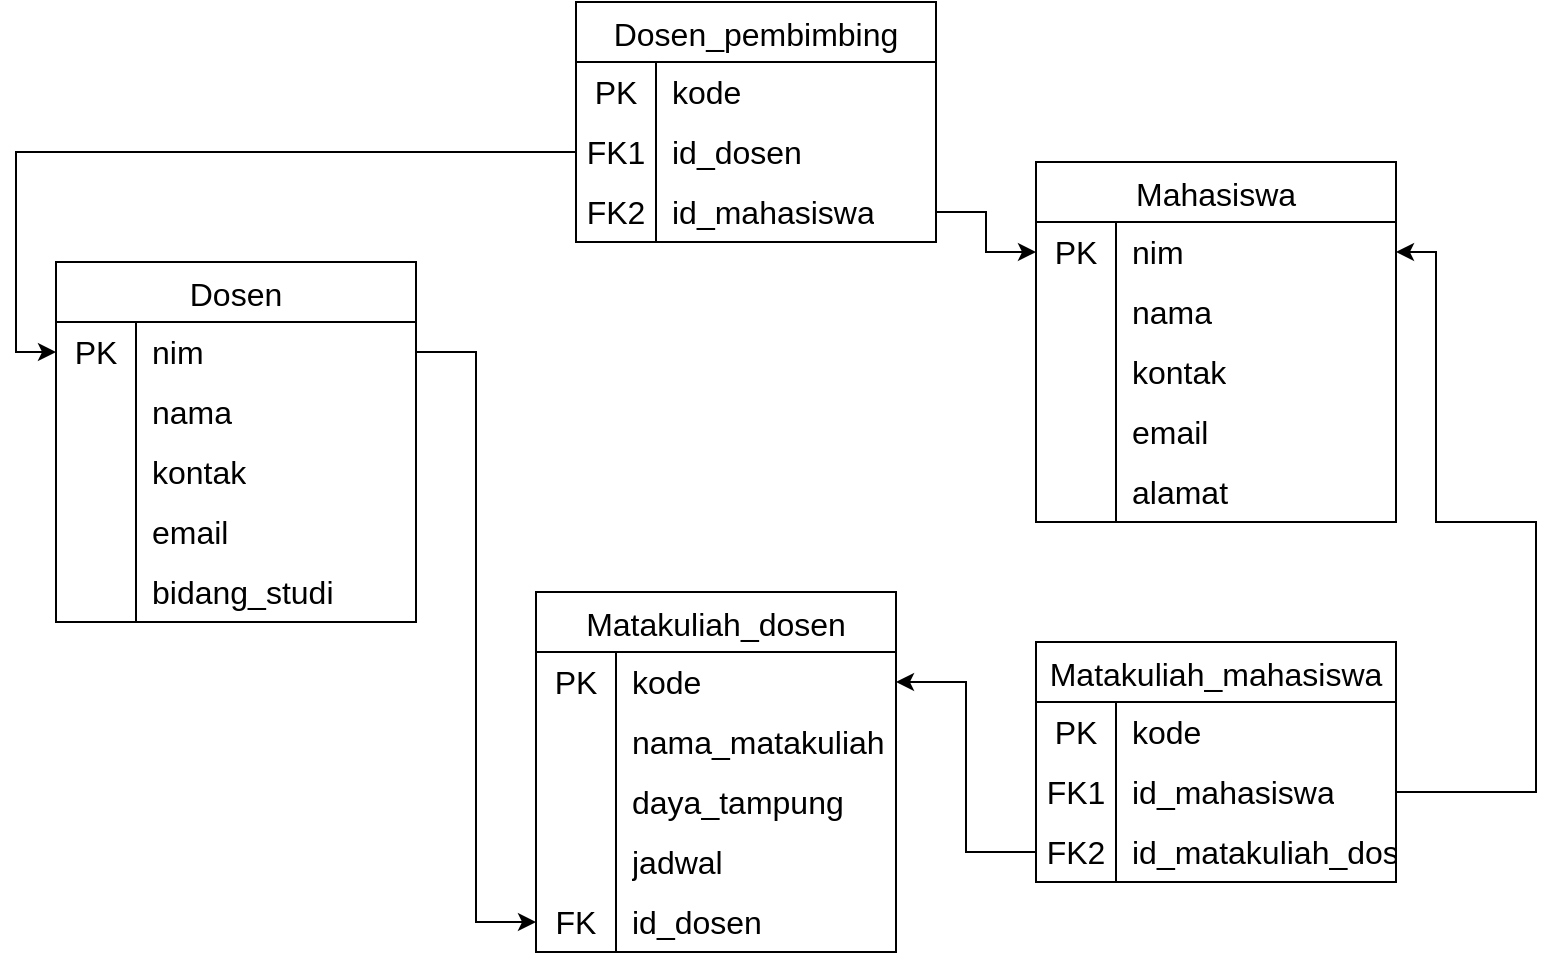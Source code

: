 <mxfile version="22.0.3" type="github">
  <diagram name="Page-1" id="9f46799a-70d6-7492-0946-bef42562c5a5">
    <mxGraphModel dx="1102" dy="594" grid="1" gridSize="10" guides="1" tooltips="1" connect="1" arrows="1" fold="1" page="1" pageScale="1" pageWidth="1100" pageHeight="850" background="none" math="0" shadow="0">
      <root>
        <mxCell id="0" />
        <mxCell id="1" parent="0" />
        <mxCell id="nRYLa2IjuvvYBvfxwcTT-1" value="Dosen" style="shape=table;startSize=30;container=1;collapsible=0;childLayout=tableLayout;fixedRows=1;rowLines=0;fontStyle=0;strokeColor=default;fontSize=16;" vertex="1" parent="1">
          <mxGeometry x="130" y="170" width="180" height="180" as="geometry" />
        </mxCell>
        <mxCell id="nRYLa2IjuvvYBvfxwcTT-2" value="" style="shape=tableRow;horizontal=0;startSize=0;swimlaneHead=0;swimlaneBody=0;top=0;left=0;bottom=0;right=0;collapsible=0;dropTarget=0;fillColor=none;points=[[0,0.5],[1,0.5]];portConstraint=eastwest;strokeColor=inherit;fontSize=16;" vertex="1" parent="nRYLa2IjuvvYBvfxwcTT-1">
          <mxGeometry y="30" width="180" height="30" as="geometry" />
        </mxCell>
        <mxCell id="nRYLa2IjuvvYBvfxwcTT-3" value="PK" style="shape=partialRectangle;html=1;whiteSpace=wrap;connectable=0;fillColor=none;top=0;left=0;bottom=0;right=0;overflow=hidden;pointerEvents=1;strokeColor=inherit;fontSize=16;" vertex="1" parent="nRYLa2IjuvvYBvfxwcTT-2">
          <mxGeometry width="40" height="30" as="geometry">
            <mxRectangle width="40" height="30" as="alternateBounds" />
          </mxGeometry>
        </mxCell>
        <mxCell id="nRYLa2IjuvvYBvfxwcTT-4" value="nim" style="shape=partialRectangle;html=1;whiteSpace=wrap;connectable=0;fillColor=none;top=0;left=0;bottom=0;right=0;align=left;spacingLeft=6;overflow=hidden;strokeColor=inherit;fontSize=16;" vertex="1" parent="nRYLa2IjuvvYBvfxwcTT-2">
          <mxGeometry x="40" width="140" height="30" as="geometry">
            <mxRectangle width="140" height="30" as="alternateBounds" />
          </mxGeometry>
        </mxCell>
        <mxCell id="nRYLa2IjuvvYBvfxwcTT-5" value="" style="shape=tableRow;horizontal=0;startSize=0;swimlaneHead=0;swimlaneBody=0;top=0;left=0;bottom=0;right=0;collapsible=0;dropTarget=0;fillColor=none;points=[[0,0.5],[1,0.5]];portConstraint=eastwest;strokeColor=inherit;fontSize=16;" vertex="1" parent="nRYLa2IjuvvYBvfxwcTT-1">
          <mxGeometry y="60" width="180" height="30" as="geometry" />
        </mxCell>
        <mxCell id="nRYLa2IjuvvYBvfxwcTT-6" value="" style="shape=partialRectangle;html=1;whiteSpace=wrap;connectable=0;fillColor=none;top=0;left=0;bottom=0;right=0;overflow=hidden;strokeColor=inherit;fontSize=16;" vertex="1" parent="nRYLa2IjuvvYBvfxwcTT-5">
          <mxGeometry width="40" height="30" as="geometry">
            <mxRectangle width="40" height="30" as="alternateBounds" />
          </mxGeometry>
        </mxCell>
        <mxCell id="nRYLa2IjuvvYBvfxwcTT-7" value="nama" style="shape=partialRectangle;html=1;whiteSpace=wrap;connectable=0;fillColor=none;top=0;left=0;bottom=0;right=0;align=left;spacingLeft=6;overflow=hidden;strokeColor=inherit;fontSize=16;" vertex="1" parent="nRYLa2IjuvvYBvfxwcTT-5">
          <mxGeometry x="40" width="140" height="30" as="geometry">
            <mxRectangle width="140" height="30" as="alternateBounds" />
          </mxGeometry>
        </mxCell>
        <mxCell id="nRYLa2IjuvvYBvfxwcTT-8" value="" style="shape=tableRow;horizontal=0;startSize=0;swimlaneHead=0;swimlaneBody=0;top=0;left=0;bottom=0;right=0;collapsible=0;dropTarget=0;fillColor=none;points=[[0,0.5],[1,0.5]];portConstraint=eastwest;strokeColor=inherit;fontSize=16;" vertex="1" parent="nRYLa2IjuvvYBvfxwcTT-1">
          <mxGeometry y="90" width="180" height="30" as="geometry" />
        </mxCell>
        <mxCell id="nRYLa2IjuvvYBvfxwcTT-9" value="" style="shape=partialRectangle;html=1;whiteSpace=wrap;connectable=0;fillColor=none;top=0;left=0;bottom=0;right=0;overflow=hidden;strokeColor=inherit;fontSize=16;" vertex="1" parent="nRYLa2IjuvvYBvfxwcTT-8">
          <mxGeometry width="40" height="30" as="geometry">
            <mxRectangle width="40" height="30" as="alternateBounds" />
          </mxGeometry>
        </mxCell>
        <mxCell id="nRYLa2IjuvvYBvfxwcTT-10" value="kontak" style="shape=partialRectangle;html=1;whiteSpace=wrap;connectable=0;fillColor=none;top=0;left=0;bottom=0;right=0;align=left;spacingLeft=6;overflow=hidden;strokeColor=inherit;fontSize=16;" vertex="1" parent="nRYLa2IjuvvYBvfxwcTT-8">
          <mxGeometry x="40" width="140" height="30" as="geometry">
            <mxRectangle width="140" height="30" as="alternateBounds" />
          </mxGeometry>
        </mxCell>
        <mxCell id="nRYLa2IjuvvYBvfxwcTT-11" style="shape=tableRow;horizontal=0;startSize=0;swimlaneHead=0;swimlaneBody=0;top=0;left=0;bottom=0;right=0;collapsible=0;dropTarget=0;fillColor=none;points=[[0,0.5],[1,0.5]];portConstraint=eastwest;strokeColor=inherit;fontSize=16;" vertex="1" parent="nRYLa2IjuvvYBvfxwcTT-1">
          <mxGeometry y="120" width="180" height="30" as="geometry" />
        </mxCell>
        <mxCell id="nRYLa2IjuvvYBvfxwcTT-12" style="shape=partialRectangle;html=1;whiteSpace=wrap;connectable=0;fillColor=none;top=0;left=0;bottom=0;right=0;overflow=hidden;strokeColor=inherit;fontSize=16;" vertex="1" parent="nRYLa2IjuvvYBvfxwcTT-11">
          <mxGeometry width="40" height="30" as="geometry">
            <mxRectangle width="40" height="30" as="alternateBounds" />
          </mxGeometry>
        </mxCell>
        <mxCell id="nRYLa2IjuvvYBvfxwcTT-13" value="email" style="shape=partialRectangle;html=1;whiteSpace=wrap;connectable=0;fillColor=none;top=0;left=0;bottom=0;right=0;align=left;spacingLeft=6;overflow=hidden;strokeColor=inherit;fontSize=16;" vertex="1" parent="nRYLa2IjuvvYBvfxwcTT-11">
          <mxGeometry x="40" width="140" height="30" as="geometry">
            <mxRectangle width="140" height="30" as="alternateBounds" />
          </mxGeometry>
        </mxCell>
        <mxCell id="nRYLa2IjuvvYBvfxwcTT-44" style="shape=tableRow;horizontal=0;startSize=0;swimlaneHead=0;swimlaneBody=0;top=0;left=0;bottom=0;right=0;collapsible=0;dropTarget=0;fillColor=none;points=[[0,0.5],[1,0.5]];portConstraint=eastwest;strokeColor=inherit;fontSize=16;" vertex="1" parent="nRYLa2IjuvvYBvfxwcTT-1">
          <mxGeometry y="150" width="180" height="30" as="geometry" />
        </mxCell>
        <mxCell id="nRYLa2IjuvvYBvfxwcTT-45" style="shape=partialRectangle;html=1;whiteSpace=wrap;connectable=0;fillColor=none;top=0;left=0;bottom=0;right=0;overflow=hidden;strokeColor=inherit;fontSize=16;" vertex="1" parent="nRYLa2IjuvvYBvfxwcTT-44">
          <mxGeometry width="40" height="30" as="geometry">
            <mxRectangle width="40" height="30" as="alternateBounds" />
          </mxGeometry>
        </mxCell>
        <mxCell id="nRYLa2IjuvvYBvfxwcTT-46" value="bidang_studi" style="shape=partialRectangle;html=1;whiteSpace=wrap;connectable=0;fillColor=none;top=0;left=0;bottom=0;right=0;align=left;spacingLeft=6;overflow=hidden;strokeColor=inherit;fontSize=16;" vertex="1" parent="nRYLa2IjuvvYBvfxwcTT-44">
          <mxGeometry x="40" width="140" height="30" as="geometry">
            <mxRectangle width="140" height="30" as="alternateBounds" />
          </mxGeometry>
        </mxCell>
        <mxCell id="nRYLa2IjuvvYBvfxwcTT-14" value="Mahasiswa" style="shape=table;startSize=30;container=1;collapsible=0;childLayout=tableLayout;fixedRows=1;rowLines=0;fontStyle=0;strokeColor=default;fontSize=16;" vertex="1" parent="1">
          <mxGeometry x="620" y="120" width="180" height="180" as="geometry" />
        </mxCell>
        <mxCell id="nRYLa2IjuvvYBvfxwcTT-15" value="" style="shape=tableRow;horizontal=0;startSize=0;swimlaneHead=0;swimlaneBody=0;top=0;left=0;bottom=0;right=0;collapsible=0;dropTarget=0;fillColor=none;points=[[0,0.5],[1,0.5]];portConstraint=eastwest;strokeColor=inherit;fontSize=16;" vertex="1" parent="nRYLa2IjuvvYBvfxwcTT-14">
          <mxGeometry y="30" width="180" height="30" as="geometry" />
        </mxCell>
        <mxCell id="nRYLa2IjuvvYBvfxwcTT-16" value="PK" style="shape=partialRectangle;html=1;whiteSpace=wrap;connectable=0;fillColor=none;top=0;left=0;bottom=0;right=0;overflow=hidden;pointerEvents=1;strokeColor=inherit;fontSize=16;" vertex="1" parent="nRYLa2IjuvvYBvfxwcTT-15">
          <mxGeometry width="40" height="30" as="geometry">
            <mxRectangle width="40" height="30" as="alternateBounds" />
          </mxGeometry>
        </mxCell>
        <mxCell id="nRYLa2IjuvvYBvfxwcTT-17" value="nim" style="shape=partialRectangle;html=1;whiteSpace=wrap;connectable=0;fillColor=none;top=0;left=0;bottom=0;right=0;align=left;spacingLeft=6;overflow=hidden;strokeColor=inherit;fontSize=16;" vertex="1" parent="nRYLa2IjuvvYBvfxwcTT-15">
          <mxGeometry x="40" width="140" height="30" as="geometry">
            <mxRectangle width="140" height="30" as="alternateBounds" />
          </mxGeometry>
        </mxCell>
        <mxCell id="nRYLa2IjuvvYBvfxwcTT-18" value="" style="shape=tableRow;horizontal=0;startSize=0;swimlaneHead=0;swimlaneBody=0;top=0;left=0;bottom=0;right=0;collapsible=0;dropTarget=0;fillColor=none;points=[[0,0.5],[1,0.5]];portConstraint=eastwest;strokeColor=inherit;fontSize=16;" vertex="1" parent="nRYLa2IjuvvYBvfxwcTT-14">
          <mxGeometry y="60" width="180" height="30" as="geometry" />
        </mxCell>
        <mxCell id="nRYLa2IjuvvYBvfxwcTT-19" value="" style="shape=partialRectangle;html=1;whiteSpace=wrap;connectable=0;fillColor=none;top=0;left=0;bottom=0;right=0;overflow=hidden;strokeColor=inherit;fontSize=16;" vertex="1" parent="nRYLa2IjuvvYBvfxwcTT-18">
          <mxGeometry width="40" height="30" as="geometry">
            <mxRectangle width="40" height="30" as="alternateBounds" />
          </mxGeometry>
        </mxCell>
        <mxCell id="nRYLa2IjuvvYBvfxwcTT-20" value="nama" style="shape=partialRectangle;html=1;whiteSpace=wrap;connectable=0;fillColor=none;top=0;left=0;bottom=0;right=0;align=left;spacingLeft=6;overflow=hidden;strokeColor=inherit;fontSize=16;" vertex="1" parent="nRYLa2IjuvvYBvfxwcTT-18">
          <mxGeometry x="40" width="140" height="30" as="geometry">
            <mxRectangle width="140" height="30" as="alternateBounds" />
          </mxGeometry>
        </mxCell>
        <mxCell id="nRYLa2IjuvvYBvfxwcTT-21" value="" style="shape=tableRow;horizontal=0;startSize=0;swimlaneHead=0;swimlaneBody=0;top=0;left=0;bottom=0;right=0;collapsible=0;dropTarget=0;fillColor=none;points=[[0,0.5],[1,0.5]];portConstraint=eastwest;strokeColor=inherit;fontSize=16;" vertex="1" parent="nRYLa2IjuvvYBvfxwcTT-14">
          <mxGeometry y="90" width="180" height="30" as="geometry" />
        </mxCell>
        <mxCell id="nRYLa2IjuvvYBvfxwcTT-22" value="" style="shape=partialRectangle;html=1;whiteSpace=wrap;connectable=0;fillColor=none;top=0;left=0;bottom=0;right=0;overflow=hidden;strokeColor=inherit;fontSize=16;" vertex="1" parent="nRYLa2IjuvvYBvfxwcTT-21">
          <mxGeometry width="40" height="30" as="geometry">
            <mxRectangle width="40" height="30" as="alternateBounds" />
          </mxGeometry>
        </mxCell>
        <mxCell id="nRYLa2IjuvvYBvfxwcTT-23" value="kontak" style="shape=partialRectangle;html=1;whiteSpace=wrap;connectable=0;fillColor=none;top=0;left=0;bottom=0;right=0;align=left;spacingLeft=6;overflow=hidden;strokeColor=inherit;fontSize=16;" vertex="1" parent="nRYLa2IjuvvYBvfxwcTT-21">
          <mxGeometry x="40" width="140" height="30" as="geometry">
            <mxRectangle width="140" height="30" as="alternateBounds" />
          </mxGeometry>
        </mxCell>
        <mxCell id="nRYLa2IjuvvYBvfxwcTT-24" style="shape=tableRow;horizontal=0;startSize=0;swimlaneHead=0;swimlaneBody=0;top=0;left=0;bottom=0;right=0;collapsible=0;dropTarget=0;fillColor=none;points=[[0,0.5],[1,0.5]];portConstraint=eastwest;strokeColor=inherit;fontSize=16;" vertex="1" parent="nRYLa2IjuvvYBvfxwcTT-14">
          <mxGeometry y="120" width="180" height="30" as="geometry" />
        </mxCell>
        <mxCell id="nRYLa2IjuvvYBvfxwcTT-25" style="shape=partialRectangle;html=1;whiteSpace=wrap;connectable=0;fillColor=none;top=0;left=0;bottom=0;right=0;overflow=hidden;strokeColor=inherit;fontSize=16;" vertex="1" parent="nRYLa2IjuvvYBvfxwcTT-24">
          <mxGeometry width="40" height="30" as="geometry">
            <mxRectangle width="40" height="30" as="alternateBounds" />
          </mxGeometry>
        </mxCell>
        <mxCell id="nRYLa2IjuvvYBvfxwcTT-26" value="email" style="shape=partialRectangle;html=1;whiteSpace=wrap;connectable=0;fillColor=none;top=0;left=0;bottom=0;right=0;align=left;spacingLeft=6;overflow=hidden;strokeColor=inherit;fontSize=16;" vertex="1" parent="nRYLa2IjuvvYBvfxwcTT-24">
          <mxGeometry x="40" width="140" height="30" as="geometry">
            <mxRectangle width="140" height="30" as="alternateBounds" />
          </mxGeometry>
        </mxCell>
        <mxCell id="nRYLa2IjuvvYBvfxwcTT-47" style="shape=tableRow;horizontal=0;startSize=0;swimlaneHead=0;swimlaneBody=0;top=0;left=0;bottom=0;right=0;collapsible=0;dropTarget=0;fillColor=none;points=[[0,0.5],[1,0.5]];portConstraint=eastwest;strokeColor=inherit;fontSize=16;" vertex="1" parent="nRYLa2IjuvvYBvfxwcTT-14">
          <mxGeometry y="150" width="180" height="30" as="geometry" />
        </mxCell>
        <mxCell id="nRYLa2IjuvvYBvfxwcTT-48" style="shape=partialRectangle;html=1;whiteSpace=wrap;connectable=0;fillColor=none;top=0;left=0;bottom=0;right=0;overflow=hidden;strokeColor=inherit;fontSize=16;" vertex="1" parent="nRYLa2IjuvvYBvfxwcTT-47">
          <mxGeometry width="40" height="30" as="geometry">
            <mxRectangle width="40" height="30" as="alternateBounds" />
          </mxGeometry>
        </mxCell>
        <mxCell id="nRYLa2IjuvvYBvfxwcTT-49" value="alamat" style="shape=partialRectangle;html=1;whiteSpace=wrap;connectable=0;fillColor=none;top=0;left=0;bottom=0;right=0;align=left;spacingLeft=6;overflow=hidden;strokeColor=inherit;fontSize=16;" vertex="1" parent="nRYLa2IjuvvYBvfxwcTT-47">
          <mxGeometry x="40" width="140" height="30" as="geometry">
            <mxRectangle width="140" height="30" as="alternateBounds" />
          </mxGeometry>
        </mxCell>
        <mxCell id="nRYLa2IjuvvYBvfxwcTT-27" value="Matakuliah_dosen" style="shape=table;startSize=30;container=1;collapsible=0;childLayout=tableLayout;fixedRows=1;rowLines=0;fontStyle=0;strokeColor=default;fontSize=16;" vertex="1" parent="1">
          <mxGeometry x="370" y="335" width="180" height="180" as="geometry" />
        </mxCell>
        <mxCell id="nRYLa2IjuvvYBvfxwcTT-28" value="" style="shape=tableRow;horizontal=0;startSize=0;swimlaneHead=0;swimlaneBody=0;top=0;left=0;bottom=0;right=0;collapsible=0;dropTarget=0;fillColor=none;points=[[0,0.5],[1,0.5]];portConstraint=eastwest;strokeColor=inherit;fontSize=16;" vertex="1" parent="nRYLa2IjuvvYBvfxwcTT-27">
          <mxGeometry y="30" width="180" height="30" as="geometry" />
        </mxCell>
        <mxCell id="nRYLa2IjuvvYBvfxwcTT-29" value="PK" style="shape=partialRectangle;html=1;whiteSpace=wrap;connectable=0;fillColor=none;top=0;left=0;bottom=0;right=0;overflow=hidden;pointerEvents=1;strokeColor=inherit;fontSize=16;" vertex="1" parent="nRYLa2IjuvvYBvfxwcTT-28">
          <mxGeometry width="40" height="30" as="geometry">
            <mxRectangle width="40" height="30" as="alternateBounds" />
          </mxGeometry>
        </mxCell>
        <mxCell id="nRYLa2IjuvvYBvfxwcTT-30" value="kode" style="shape=partialRectangle;html=1;whiteSpace=wrap;connectable=0;fillColor=none;top=0;left=0;bottom=0;right=0;align=left;spacingLeft=6;overflow=hidden;strokeColor=inherit;fontSize=16;" vertex="1" parent="nRYLa2IjuvvYBvfxwcTT-28">
          <mxGeometry x="40" width="140" height="30" as="geometry">
            <mxRectangle width="140" height="30" as="alternateBounds" />
          </mxGeometry>
        </mxCell>
        <mxCell id="nRYLa2IjuvvYBvfxwcTT-31" value="" style="shape=tableRow;horizontal=0;startSize=0;swimlaneHead=0;swimlaneBody=0;top=0;left=0;bottom=0;right=0;collapsible=0;dropTarget=0;fillColor=none;points=[[0,0.5],[1,0.5]];portConstraint=eastwest;strokeColor=inherit;fontSize=16;" vertex="1" parent="nRYLa2IjuvvYBvfxwcTT-27">
          <mxGeometry y="60" width="180" height="30" as="geometry" />
        </mxCell>
        <mxCell id="nRYLa2IjuvvYBvfxwcTT-32" value="" style="shape=partialRectangle;html=1;whiteSpace=wrap;connectable=0;fillColor=none;top=0;left=0;bottom=0;right=0;overflow=hidden;strokeColor=inherit;fontSize=16;" vertex="1" parent="nRYLa2IjuvvYBvfxwcTT-31">
          <mxGeometry width="40" height="30" as="geometry">
            <mxRectangle width="40" height="30" as="alternateBounds" />
          </mxGeometry>
        </mxCell>
        <mxCell id="nRYLa2IjuvvYBvfxwcTT-33" value="nama_matakuliah" style="shape=partialRectangle;html=1;whiteSpace=wrap;connectable=0;fillColor=none;top=0;left=0;bottom=0;right=0;align=left;spacingLeft=6;overflow=hidden;strokeColor=inherit;fontSize=16;" vertex="1" parent="nRYLa2IjuvvYBvfxwcTT-31">
          <mxGeometry x="40" width="140" height="30" as="geometry">
            <mxRectangle width="140" height="30" as="alternateBounds" />
          </mxGeometry>
        </mxCell>
        <mxCell id="nRYLa2IjuvvYBvfxwcTT-34" value="" style="shape=tableRow;horizontal=0;startSize=0;swimlaneHead=0;swimlaneBody=0;top=0;left=0;bottom=0;right=0;collapsible=0;dropTarget=0;fillColor=none;points=[[0,0.5],[1,0.5]];portConstraint=eastwest;strokeColor=inherit;fontSize=16;" vertex="1" parent="nRYLa2IjuvvYBvfxwcTT-27">
          <mxGeometry y="90" width="180" height="30" as="geometry" />
        </mxCell>
        <mxCell id="nRYLa2IjuvvYBvfxwcTT-35" value="" style="shape=partialRectangle;html=1;whiteSpace=wrap;connectable=0;fillColor=none;top=0;left=0;bottom=0;right=0;overflow=hidden;strokeColor=inherit;fontSize=16;" vertex="1" parent="nRYLa2IjuvvYBvfxwcTT-34">
          <mxGeometry width="40" height="30" as="geometry">
            <mxRectangle width="40" height="30" as="alternateBounds" />
          </mxGeometry>
        </mxCell>
        <mxCell id="nRYLa2IjuvvYBvfxwcTT-36" value="daya_tampung" style="shape=partialRectangle;html=1;whiteSpace=wrap;connectable=0;fillColor=none;top=0;left=0;bottom=0;right=0;align=left;spacingLeft=6;overflow=hidden;strokeColor=inherit;fontSize=16;" vertex="1" parent="nRYLa2IjuvvYBvfxwcTT-34">
          <mxGeometry x="40" width="140" height="30" as="geometry">
            <mxRectangle width="140" height="30" as="alternateBounds" />
          </mxGeometry>
        </mxCell>
        <mxCell id="nRYLa2IjuvvYBvfxwcTT-83" style="shape=tableRow;horizontal=0;startSize=0;swimlaneHead=0;swimlaneBody=0;top=0;left=0;bottom=0;right=0;collapsible=0;dropTarget=0;fillColor=none;points=[[0,0.5],[1,0.5]];portConstraint=eastwest;strokeColor=inherit;fontSize=16;" vertex="1" parent="nRYLa2IjuvvYBvfxwcTT-27">
          <mxGeometry y="120" width="180" height="30" as="geometry" />
        </mxCell>
        <mxCell id="nRYLa2IjuvvYBvfxwcTT-84" style="shape=partialRectangle;html=1;whiteSpace=wrap;connectable=0;fillColor=none;top=0;left=0;bottom=0;right=0;overflow=hidden;strokeColor=inherit;fontSize=16;" vertex="1" parent="nRYLa2IjuvvYBvfxwcTT-83">
          <mxGeometry width="40" height="30" as="geometry">
            <mxRectangle width="40" height="30" as="alternateBounds" />
          </mxGeometry>
        </mxCell>
        <mxCell id="nRYLa2IjuvvYBvfxwcTT-85" value="jadwal" style="shape=partialRectangle;html=1;whiteSpace=wrap;connectable=0;fillColor=none;top=0;left=0;bottom=0;right=0;align=left;spacingLeft=6;overflow=hidden;strokeColor=inherit;fontSize=16;" vertex="1" parent="nRYLa2IjuvvYBvfxwcTT-83">
          <mxGeometry x="40" width="140" height="30" as="geometry">
            <mxRectangle width="140" height="30" as="alternateBounds" />
          </mxGeometry>
        </mxCell>
        <mxCell id="nRYLa2IjuvvYBvfxwcTT-40" style="shape=tableRow;horizontal=0;startSize=0;swimlaneHead=0;swimlaneBody=0;top=0;left=0;bottom=0;right=0;collapsible=0;dropTarget=0;fillColor=none;points=[[0,0.5],[1,0.5]];portConstraint=eastwest;strokeColor=inherit;fontSize=16;" vertex="1" parent="nRYLa2IjuvvYBvfxwcTT-27">
          <mxGeometry y="150" width="180" height="30" as="geometry" />
        </mxCell>
        <mxCell id="nRYLa2IjuvvYBvfxwcTT-41" value="FK" style="shape=partialRectangle;html=1;whiteSpace=wrap;connectable=0;fillColor=none;top=0;left=0;bottom=0;right=0;overflow=hidden;strokeColor=inherit;fontSize=16;" vertex="1" parent="nRYLa2IjuvvYBvfxwcTT-40">
          <mxGeometry width="40" height="30" as="geometry">
            <mxRectangle width="40" height="30" as="alternateBounds" />
          </mxGeometry>
        </mxCell>
        <mxCell id="nRYLa2IjuvvYBvfxwcTT-42" value="id_dosen" style="shape=partialRectangle;html=1;whiteSpace=wrap;connectable=0;fillColor=none;top=0;left=0;bottom=0;right=0;align=left;spacingLeft=6;overflow=hidden;strokeColor=inherit;fontSize=16;" vertex="1" parent="nRYLa2IjuvvYBvfxwcTT-40">
          <mxGeometry x="40" width="140" height="30" as="geometry">
            <mxRectangle width="140" height="30" as="alternateBounds" />
          </mxGeometry>
        </mxCell>
        <mxCell id="nRYLa2IjuvvYBvfxwcTT-43" style="edgeStyle=orthogonalEdgeStyle;rounded=0;orthogonalLoop=1;jettySize=auto;html=1;entryX=0;entryY=0.5;entryDx=0;entryDy=0;" edge="1" parent="1" source="nRYLa2IjuvvYBvfxwcTT-2" target="nRYLa2IjuvvYBvfxwcTT-40">
          <mxGeometry relative="1" as="geometry" />
        </mxCell>
        <mxCell id="nRYLa2IjuvvYBvfxwcTT-50" value="Dosen_pembimbing" style="shape=table;startSize=30;container=1;collapsible=0;childLayout=tableLayout;fixedRows=1;rowLines=0;fontStyle=0;strokeColor=default;fontSize=16;" vertex="1" parent="1">
          <mxGeometry x="390" y="40" width="180" height="120" as="geometry" />
        </mxCell>
        <mxCell id="nRYLa2IjuvvYBvfxwcTT-51" value="" style="shape=tableRow;horizontal=0;startSize=0;swimlaneHead=0;swimlaneBody=0;top=0;left=0;bottom=0;right=0;collapsible=0;dropTarget=0;fillColor=none;points=[[0,0.5],[1,0.5]];portConstraint=eastwest;strokeColor=inherit;fontSize=16;" vertex="1" parent="nRYLa2IjuvvYBvfxwcTT-50">
          <mxGeometry y="30" width="180" height="30" as="geometry" />
        </mxCell>
        <mxCell id="nRYLa2IjuvvYBvfxwcTT-52" value="PK" style="shape=partialRectangle;html=1;whiteSpace=wrap;connectable=0;fillColor=none;top=0;left=0;bottom=0;right=0;overflow=hidden;pointerEvents=1;strokeColor=inherit;fontSize=16;" vertex="1" parent="nRYLa2IjuvvYBvfxwcTT-51">
          <mxGeometry width="40" height="30" as="geometry">
            <mxRectangle width="40" height="30" as="alternateBounds" />
          </mxGeometry>
        </mxCell>
        <mxCell id="nRYLa2IjuvvYBvfxwcTT-53" value="kode" style="shape=partialRectangle;html=1;whiteSpace=wrap;connectable=0;fillColor=none;top=0;left=0;bottom=0;right=0;align=left;spacingLeft=6;overflow=hidden;strokeColor=inherit;fontSize=16;" vertex="1" parent="nRYLa2IjuvvYBvfxwcTT-51">
          <mxGeometry x="40" width="140" height="30" as="geometry">
            <mxRectangle width="140" height="30" as="alternateBounds" />
          </mxGeometry>
        </mxCell>
        <mxCell id="nRYLa2IjuvvYBvfxwcTT-54" value="" style="shape=tableRow;horizontal=0;startSize=0;swimlaneHead=0;swimlaneBody=0;top=0;left=0;bottom=0;right=0;collapsible=0;dropTarget=0;fillColor=none;points=[[0,0.5],[1,0.5]];portConstraint=eastwest;strokeColor=inherit;fontSize=16;" vertex="1" parent="nRYLa2IjuvvYBvfxwcTT-50">
          <mxGeometry y="60" width="180" height="30" as="geometry" />
        </mxCell>
        <mxCell id="nRYLa2IjuvvYBvfxwcTT-55" value="FK1" style="shape=partialRectangle;html=1;whiteSpace=wrap;connectable=0;fillColor=none;top=0;left=0;bottom=0;right=0;overflow=hidden;strokeColor=inherit;fontSize=16;" vertex="1" parent="nRYLa2IjuvvYBvfxwcTT-54">
          <mxGeometry width="40" height="30" as="geometry">
            <mxRectangle width="40" height="30" as="alternateBounds" />
          </mxGeometry>
        </mxCell>
        <mxCell id="nRYLa2IjuvvYBvfxwcTT-56" value="id_dosen" style="shape=partialRectangle;html=1;whiteSpace=wrap;connectable=0;fillColor=none;top=0;left=0;bottom=0;right=0;align=left;spacingLeft=6;overflow=hidden;strokeColor=inherit;fontSize=16;" vertex="1" parent="nRYLa2IjuvvYBvfxwcTT-54">
          <mxGeometry x="40" width="140" height="30" as="geometry">
            <mxRectangle width="140" height="30" as="alternateBounds" />
          </mxGeometry>
        </mxCell>
        <mxCell id="nRYLa2IjuvvYBvfxwcTT-57" value="" style="shape=tableRow;horizontal=0;startSize=0;swimlaneHead=0;swimlaneBody=0;top=0;left=0;bottom=0;right=0;collapsible=0;dropTarget=0;fillColor=none;points=[[0,0.5],[1,0.5]];portConstraint=eastwest;strokeColor=inherit;fontSize=16;" vertex="1" parent="nRYLa2IjuvvYBvfxwcTT-50">
          <mxGeometry y="90" width="180" height="30" as="geometry" />
        </mxCell>
        <mxCell id="nRYLa2IjuvvYBvfxwcTT-58" value="FK2" style="shape=partialRectangle;html=1;whiteSpace=wrap;connectable=0;fillColor=none;top=0;left=0;bottom=0;right=0;overflow=hidden;strokeColor=inherit;fontSize=16;" vertex="1" parent="nRYLa2IjuvvYBvfxwcTT-57">
          <mxGeometry width="40" height="30" as="geometry">
            <mxRectangle width="40" height="30" as="alternateBounds" />
          </mxGeometry>
        </mxCell>
        <mxCell id="nRYLa2IjuvvYBvfxwcTT-59" value="id_mahasiswa" style="shape=partialRectangle;html=1;whiteSpace=wrap;connectable=0;fillColor=none;top=0;left=0;bottom=0;right=0;align=left;spacingLeft=6;overflow=hidden;strokeColor=inherit;fontSize=16;" vertex="1" parent="nRYLa2IjuvvYBvfxwcTT-57">
          <mxGeometry x="40" width="140" height="30" as="geometry">
            <mxRectangle width="140" height="30" as="alternateBounds" />
          </mxGeometry>
        </mxCell>
        <mxCell id="nRYLa2IjuvvYBvfxwcTT-66" style="edgeStyle=orthogonalEdgeStyle;rounded=0;orthogonalLoop=1;jettySize=auto;html=1;entryX=0;entryY=0.5;entryDx=0;entryDy=0;" edge="1" parent="1" source="nRYLa2IjuvvYBvfxwcTT-54" target="nRYLa2IjuvvYBvfxwcTT-2">
          <mxGeometry relative="1" as="geometry" />
        </mxCell>
        <mxCell id="nRYLa2IjuvvYBvfxwcTT-67" style="edgeStyle=orthogonalEdgeStyle;rounded=0;orthogonalLoop=1;jettySize=auto;html=1;entryX=0;entryY=0.5;entryDx=0;entryDy=0;" edge="1" parent="1" source="nRYLa2IjuvvYBvfxwcTT-57" target="nRYLa2IjuvvYBvfxwcTT-15">
          <mxGeometry relative="1" as="geometry" />
        </mxCell>
        <mxCell id="nRYLa2IjuvvYBvfxwcTT-68" value="Matakuliah_mahasiswa" style="shape=table;startSize=30;container=1;collapsible=0;childLayout=tableLayout;fixedRows=1;rowLines=0;fontStyle=0;strokeColor=default;fontSize=16;" vertex="1" parent="1">
          <mxGeometry x="620" y="360" width="180" height="120" as="geometry" />
        </mxCell>
        <mxCell id="nRYLa2IjuvvYBvfxwcTT-69" value="" style="shape=tableRow;horizontal=0;startSize=0;swimlaneHead=0;swimlaneBody=0;top=0;left=0;bottom=0;right=0;collapsible=0;dropTarget=0;fillColor=none;points=[[0,0.5],[1,0.5]];portConstraint=eastwest;strokeColor=inherit;fontSize=16;" vertex="1" parent="nRYLa2IjuvvYBvfxwcTT-68">
          <mxGeometry y="30" width="180" height="30" as="geometry" />
        </mxCell>
        <mxCell id="nRYLa2IjuvvYBvfxwcTT-70" value="PK" style="shape=partialRectangle;html=1;whiteSpace=wrap;connectable=0;fillColor=none;top=0;left=0;bottom=0;right=0;overflow=hidden;pointerEvents=1;strokeColor=inherit;fontSize=16;" vertex="1" parent="nRYLa2IjuvvYBvfxwcTT-69">
          <mxGeometry width="40" height="30" as="geometry">
            <mxRectangle width="40" height="30" as="alternateBounds" />
          </mxGeometry>
        </mxCell>
        <mxCell id="nRYLa2IjuvvYBvfxwcTT-71" value="kode" style="shape=partialRectangle;html=1;whiteSpace=wrap;connectable=0;fillColor=none;top=0;left=0;bottom=0;right=0;align=left;spacingLeft=6;overflow=hidden;strokeColor=inherit;fontSize=16;" vertex="1" parent="nRYLa2IjuvvYBvfxwcTT-69">
          <mxGeometry x="40" width="140" height="30" as="geometry">
            <mxRectangle width="140" height="30" as="alternateBounds" />
          </mxGeometry>
        </mxCell>
        <mxCell id="nRYLa2IjuvvYBvfxwcTT-75" value="" style="shape=tableRow;horizontal=0;startSize=0;swimlaneHead=0;swimlaneBody=0;top=0;left=0;bottom=0;right=0;collapsible=0;dropTarget=0;fillColor=none;points=[[0,0.5],[1,0.5]];portConstraint=eastwest;strokeColor=inherit;fontSize=16;" vertex="1" parent="nRYLa2IjuvvYBvfxwcTT-68">
          <mxGeometry y="60" width="180" height="30" as="geometry" />
        </mxCell>
        <mxCell id="nRYLa2IjuvvYBvfxwcTT-76" value="FK1" style="shape=partialRectangle;html=1;whiteSpace=wrap;connectable=0;fillColor=none;top=0;left=0;bottom=0;right=0;overflow=hidden;strokeColor=inherit;fontSize=16;" vertex="1" parent="nRYLa2IjuvvYBvfxwcTT-75">
          <mxGeometry width="40" height="30" as="geometry">
            <mxRectangle width="40" height="30" as="alternateBounds" />
          </mxGeometry>
        </mxCell>
        <mxCell id="nRYLa2IjuvvYBvfxwcTT-77" value="id_mahasiswa" style="shape=partialRectangle;html=1;whiteSpace=wrap;connectable=0;fillColor=none;top=0;left=0;bottom=0;right=0;align=left;spacingLeft=6;overflow=hidden;strokeColor=inherit;fontSize=16;" vertex="1" parent="nRYLa2IjuvvYBvfxwcTT-75">
          <mxGeometry x="40" width="140" height="30" as="geometry">
            <mxRectangle width="140" height="30" as="alternateBounds" />
          </mxGeometry>
        </mxCell>
        <mxCell id="nRYLa2IjuvvYBvfxwcTT-78" style="shape=tableRow;horizontal=0;startSize=0;swimlaneHead=0;swimlaneBody=0;top=0;left=0;bottom=0;right=0;collapsible=0;dropTarget=0;fillColor=none;points=[[0,0.5],[1,0.5]];portConstraint=eastwest;strokeColor=inherit;fontSize=16;" vertex="1" parent="nRYLa2IjuvvYBvfxwcTT-68">
          <mxGeometry y="90" width="180" height="30" as="geometry" />
        </mxCell>
        <mxCell id="nRYLa2IjuvvYBvfxwcTT-79" value="FK2" style="shape=partialRectangle;html=1;whiteSpace=wrap;connectable=0;fillColor=none;top=0;left=0;bottom=0;right=0;overflow=hidden;strokeColor=inherit;fontSize=16;" vertex="1" parent="nRYLa2IjuvvYBvfxwcTT-78">
          <mxGeometry width="40" height="30" as="geometry">
            <mxRectangle width="40" height="30" as="alternateBounds" />
          </mxGeometry>
        </mxCell>
        <mxCell id="nRYLa2IjuvvYBvfxwcTT-80" value="id_matakuliah_dosen" style="shape=partialRectangle;html=1;whiteSpace=wrap;connectable=0;fillColor=none;top=0;left=0;bottom=0;right=0;align=left;spacingLeft=6;overflow=hidden;strokeColor=inherit;fontSize=16;" vertex="1" parent="nRYLa2IjuvvYBvfxwcTT-78">
          <mxGeometry x="40" width="140" height="30" as="geometry">
            <mxRectangle width="140" height="30" as="alternateBounds" />
          </mxGeometry>
        </mxCell>
        <mxCell id="nRYLa2IjuvvYBvfxwcTT-81" style="edgeStyle=orthogonalEdgeStyle;rounded=0;orthogonalLoop=1;jettySize=auto;html=1;entryX=1;entryY=0.5;entryDx=0;entryDy=0;" edge="1" parent="1" source="nRYLa2IjuvvYBvfxwcTT-78" target="nRYLa2IjuvvYBvfxwcTT-28">
          <mxGeometry relative="1" as="geometry" />
        </mxCell>
        <mxCell id="nRYLa2IjuvvYBvfxwcTT-82" style="edgeStyle=orthogonalEdgeStyle;rounded=0;orthogonalLoop=1;jettySize=auto;html=1;entryX=1;entryY=0.5;entryDx=0;entryDy=0;" edge="1" parent="1" source="nRYLa2IjuvvYBvfxwcTT-75" target="nRYLa2IjuvvYBvfxwcTT-15">
          <mxGeometry relative="1" as="geometry">
            <mxPoint x="925.238" y="370" as="targetPoint" />
            <Array as="points">
              <mxPoint x="870" y="435" />
              <mxPoint x="870" y="300" />
              <mxPoint x="820" y="300" />
              <mxPoint x="820" y="165" />
            </Array>
          </mxGeometry>
        </mxCell>
      </root>
    </mxGraphModel>
  </diagram>
</mxfile>
